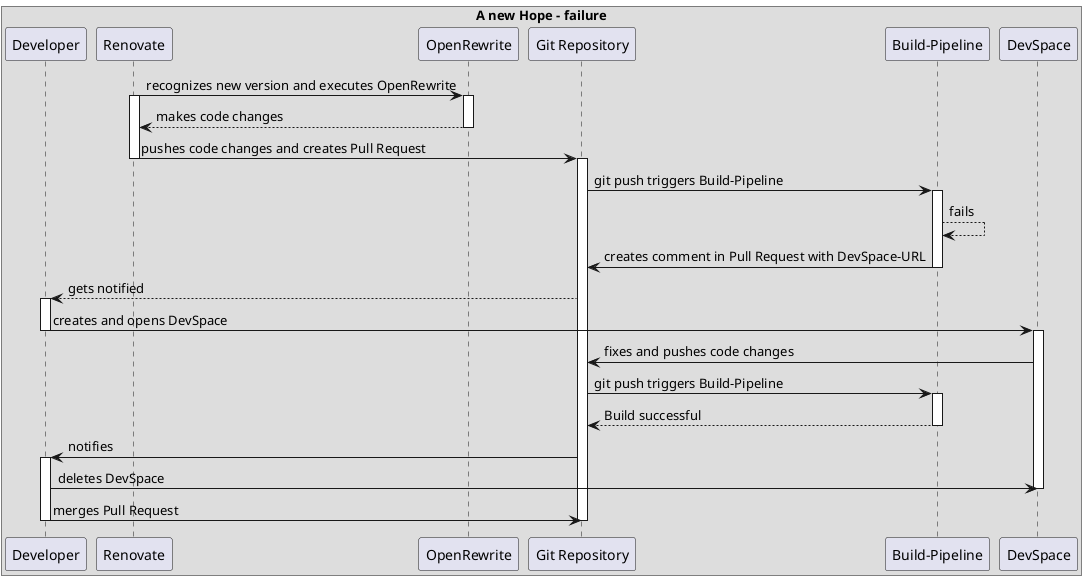 @startuml
box A new Hope - failure
participant Developer

participant Renovate

Renovate -> OpenRewrite : recognizes new version and executes OpenRewrite
activate Renovate
activate OpenRewrite

OpenRewrite --> Renovate : makes code changes
deactivate OpenRewrite

Renovate -> "Git Repository" : pushes code changes and creates Pull Request
deactivate Renovate
activate "Git Repository"

"Git Repository" -> "Build-Pipeline" : git push triggers Build-Pipeline
activate "Build-Pipeline"
"Build-Pipeline" --> "Build-Pipeline" : fails
"Build-Pipeline" -> "Git Repository" : creates comment in Pull Request with DevSpace-URL
deactivate "Build-Pipeline"

"Git Repository" --> Developer : gets notified
activate Developer
Developer -> DevSpace : creates and opens DevSpace
deactivate Developer
activate DevSpace

DevSpace -> "Git Repository" : fixes and pushes code changes

"Git Repository" -> "Build-Pipeline" : git push triggers Build-Pipeline
activate "Build-Pipeline"
"Build-Pipeline" --> "Git Repository" : Build successful
deactivate "Build-Pipeline"

"Git Repository" -> Developer : notifies
activate Developer

Developer -> DevSpace : deletes DevSpace
deactivate DevSpace



Developer -> "Git Repository" : merges Pull Request
deactivate Developer

deactivate "Git Repository"

end box
@enduml
